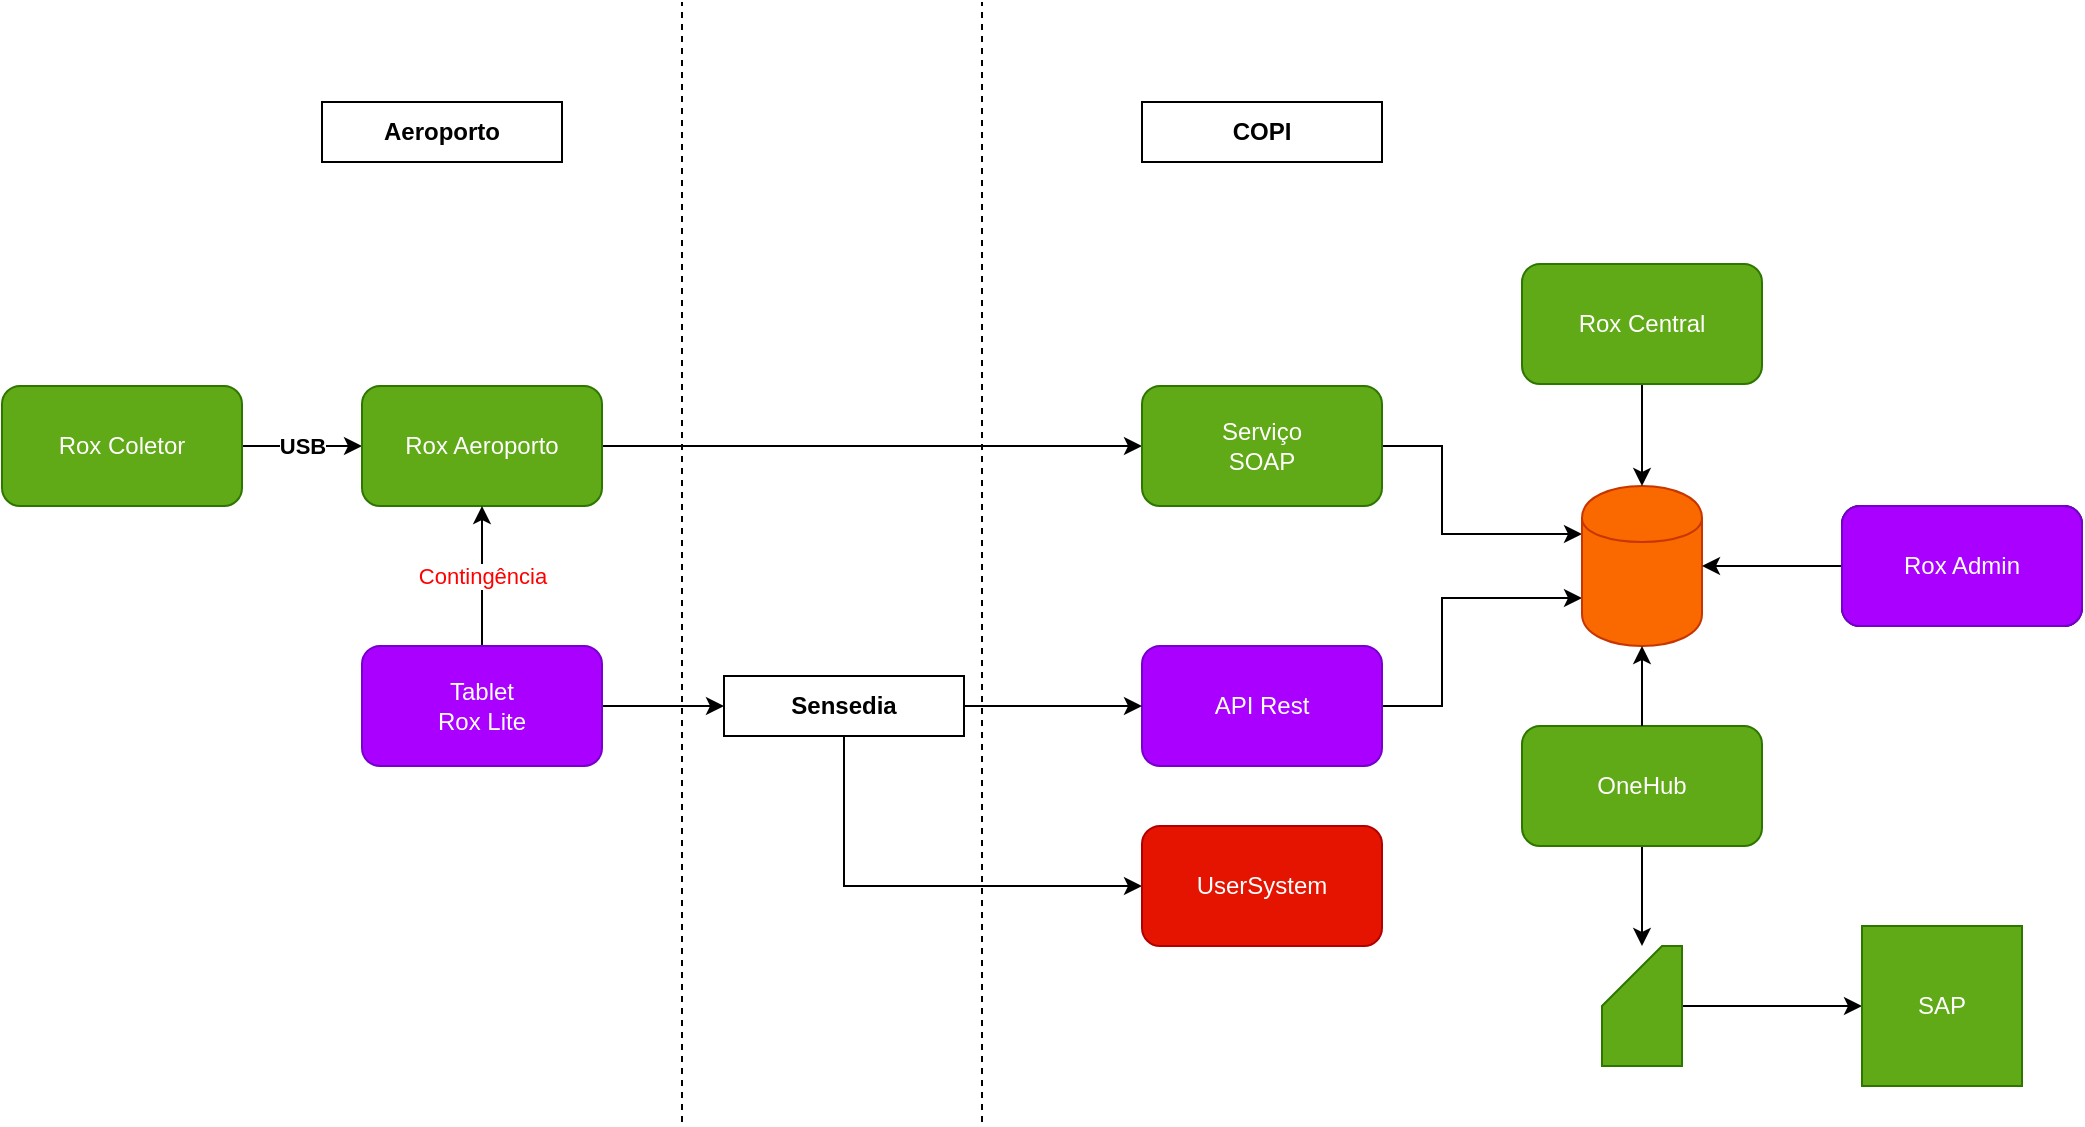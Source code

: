 <mxfile version="12.8.5" type="github" pages="2">
  <diagram id="HBN-gLy4DGY5trg6NG9f" name="COPI">
    <mxGraphModel dx="1157" dy="643" grid="1" gridSize="10" guides="1" tooltips="1" connect="1" arrows="1" fold="1" page="1" pageScale="1" pageWidth="827" pageHeight="1169" math="0" shadow="0">
      <root>
        <mxCell id="0" />
        <mxCell id="1" parent="0" />
        <mxCell id="v2nDp1qGAFyS5jZNKSWQ-3" value="USB" style="edgeStyle=orthogonalEdgeStyle;rounded=0;orthogonalLoop=1;jettySize=auto;html=1;entryX=0;entryY=0.5;entryDx=0;entryDy=0;fontStyle=1" parent="1" source="v2nDp1qGAFyS5jZNKSWQ-1" target="v2nDp1qGAFyS5jZNKSWQ-2" edge="1">
          <mxGeometry relative="1" as="geometry" />
        </mxCell>
        <mxCell id="v2nDp1qGAFyS5jZNKSWQ-1" value="Rox Coletor" style="rounded=1;whiteSpace=wrap;html=1;fillColor=#60a917;strokeColor=#2D7600;fontColor=#ffffff;" parent="1" vertex="1">
          <mxGeometry y="192" width="120" height="60" as="geometry" />
        </mxCell>
        <mxCell id="v2nDp1qGAFyS5jZNKSWQ-9" value="" style="edgeStyle=orthogonalEdgeStyle;rounded=0;orthogonalLoop=1;jettySize=auto;html=1;" parent="1" source="v2nDp1qGAFyS5jZNKSWQ-2" target="v2nDp1qGAFyS5jZNKSWQ-8" edge="1">
          <mxGeometry relative="1" as="geometry" />
        </mxCell>
        <mxCell id="v2nDp1qGAFyS5jZNKSWQ-2" value="Rox Aeroporto" style="rounded=1;whiteSpace=wrap;html=1;fillColor=#60a917;strokeColor=#2D7600;fontColor=#ffffff;" parent="1" vertex="1">
          <mxGeometry x="180" y="192" width="120" height="60" as="geometry" />
        </mxCell>
        <mxCell id="v2nDp1qGAFyS5jZNKSWQ-11" style="edgeStyle=orthogonalEdgeStyle;rounded=0;orthogonalLoop=1;jettySize=auto;html=1;entryX=0;entryY=0.3;entryDx=0;entryDy=0;" parent="1" source="v2nDp1qGAFyS5jZNKSWQ-8" target="v2nDp1qGAFyS5jZNKSWQ-10" edge="1">
          <mxGeometry relative="1" as="geometry">
            <Array as="points">
              <mxPoint x="720" y="222" />
              <mxPoint x="720" y="266" />
            </Array>
          </mxGeometry>
        </mxCell>
        <mxCell id="v2nDp1qGAFyS5jZNKSWQ-8" value="Serviço&lt;br&gt;SOAP" style="rounded=1;whiteSpace=wrap;html=1;fillColor=#60a917;strokeColor=#2D7600;fontColor=#ffffff;" parent="1" vertex="1">
          <mxGeometry x="570" y="192" width="120" height="60" as="geometry" />
        </mxCell>
        <mxCell id="v2nDp1qGAFyS5jZNKSWQ-5" value="&lt;font color=&quot;#ff0000&quot;&gt;Contingência&lt;/font&gt;" style="edgeStyle=orthogonalEdgeStyle;rounded=0;orthogonalLoop=1;jettySize=auto;html=1;entryX=0.5;entryY=1;entryDx=0;entryDy=0;exitX=0.5;exitY=0;exitDx=0;exitDy=0;" parent="1" source="y1wxd6aXt31F7q9Q3xNm-4" target="v2nDp1qGAFyS5jZNKSWQ-2" edge="1">
          <mxGeometry relative="1" as="geometry">
            <mxPoint x="130.067" y="322" as="sourcePoint" />
          </mxGeometry>
        </mxCell>
        <mxCell id="v2nDp1qGAFyS5jZNKSWQ-12" style="edgeStyle=orthogonalEdgeStyle;rounded=0;orthogonalLoop=1;jettySize=auto;html=1;entryX=0;entryY=0.7;entryDx=0;entryDy=0;" parent="1" source="v2nDp1qGAFyS5jZNKSWQ-6" target="v2nDp1qGAFyS5jZNKSWQ-10" edge="1">
          <mxGeometry relative="1" as="geometry">
            <Array as="points">
              <mxPoint x="720" y="352" />
              <mxPoint x="720" y="298" />
            </Array>
          </mxGeometry>
        </mxCell>
        <mxCell id="v2nDp1qGAFyS5jZNKSWQ-6" value="API Rest" style="rounded=1;whiteSpace=wrap;html=1;fillColor=#aa00ff;strokeColor=#7700CC;fontColor=#ffffff;" parent="1" vertex="1">
          <mxGeometry x="570" y="322" width="120" height="60" as="geometry" />
        </mxCell>
        <mxCell id="v2nDp1qGAFyS5jZNKSWQ-10" value="" style="shape=cylinder;whiteSpace=wrap;html=1;boundedLbl=1;backgroundOutline=1;fillColor=#fa6800;strokeColor=#C73500;fontColor=#ffffff;" parent="1" vertex="1">
          <mxGeometry x="790" y="242" width="60" height="80" as="geometry" />
        </mxCell>
        <mxCell id="v2nDp1qGAFyS5jZNKSWQ-13" value="" style="endArrow=none;dashed=1;html=1;" parent="1" edge="1">
          <mxGeometry width="50" height="50" relative="1" as="geometry">
            <mxPoint x="340" y="560" as="sourcePoint" />
            <mxPoint x="340" as="targetPoint" />
          </mxGeometry>
        </mxCell>
        <mxCell id="v2nDp1qGAFyS5jZNKSWQ-15" style="edgeStyle=orthogonalEdgeStyle;rounded=0;orthogonalLoop=1;jettySize=auto;html=1;entryX=0.5;entryY=0;entryDx=0;entryDy=0;" parent="1" source="v2nDp1qGAFyS5jZNKSWQ-14" target="v2nDp1qGAFyS5jZNKSWQ-10" edge="1">
          <mxGeometry relative="1" as="geometry" />
        </mxCell>
        <mxCell id="v2nDp1qGAFyS5jZNKSWQ-14" value="Rox Central" style="rounded=1;whiteSpace=wrap;html=1;fillColor=#60a917;strokeColor=#2D7600;fontColor=#ffffff;" parent="1" vertex="1">
          <mxGeometry x="760" y="131" width="120" height="60" as="geometry" />
        </mxCell>
        <mxCell id="v2nDp1qGAFyS5jZNKSWQ-17" style="edgeStyle=orthogonalEdgeStyle;rounded=0;orthogonalLoop=1;jettySize=auto;html=1;entryX=1;entryY=0.5;entryDx=0;entryDy=0;" parent="1" source="v2nDp1qGAFyS5jZNKSWQ-16" target="v2nDp1qGAFyS5jZNKSWQ-10" edge="1">
          <mxGeometry relative="1" as="geometry" />
        </mxCell>
        <mxCell id="v2nDp1qGAFyS5jZNKSWQ-16" value="Rox Admin" style="rounded=1;whiteSpace=wrap;html=1;" parent="1" vertex="1">
          <mxGeometry x="920" y="252" width="120" height="60" as="geometry" />
        </mxCell>
        <mxCell id="v2nDp1qGAFyS5jZNKSWQ-21" style="edgeStyle=orthogonalEdgeStyle;rounded=0;orthogonalLoop=1;jettySize=auto;html=1;" parent="1" source="v2nDp1qGAFyS5jZNKSWQ-18" target="v2nDp1qGAFyS5jZNKSWQ-20" edge="1">
          <mxGeometry relative="1" as="geometry" />
        </mxCell>
        <mxCell id="v2nDp1qGAFyS5jZNKSWQ-18" value="OneHub" style="rounded=1;whiteSpace=wrap;html=1;fillColor=#60a917;strokeColor=#2D7600;fontColor=#ffffff;" parent="1" vertex="1">
          <mxGeometry x="760" y="362" width="120" height="60" as="geometry" />
        </mxCell>
        <mxCell id="v2nDp1qGAFyS5jZNKSWQ-19" value="" style="endArrow=classic;html=1;exitX=0.5;exitY=0;exitDx=0;exitDy=0;" parent="1" source="v2nDp1qGAFyS5jZNKSWQ-18" target="v2nDp1qGAFyS5jZNKSWQ-10" edge="1">
          <mxGeometry width="50" height="50" relative="1" as="geometry">
            <mxPoint x="720" y="312" as="sourcePoint" />
            <mxPoint x="770" y="262" as="targetPoint" />
          </mxGeometry>
        </mxCell>
        <mxCell id="v2nDp1qGAFyS5jZNKSWQ-23" style="edgeStyle=orthogonalEdgeStyle;rounded=0;orthogonalLoop=1;jettySize=auto;html=1;entryX=0;entryY=0.5;entryDx=0;entryDy=0;" parent="1" source="v2nDp1qGAFyS5jZNKSWQ-20" target="v2nDp1qGAFyS5jZNKSWQ-22" edge="1">
          <mxGeometry relative="1" as="geometry" />
        </mxCell>
        <mxCell id="v2nDp1qGAFyS5jZNKSWQ-20" value="" style="shape=card;whiteSpace=wrap;html=1;fillColor=#60a917;strokeColor=#2D7600;fontColor=#ffffff;" parent="1" vertex="1">
          <mxGeometry x="800" y="472" width="40" height="60" as="geometry" />
        </mxCell>
        <mxCell id="v2nDp1qGAFyS5jZNKSWQ-22" value="SAP" style="whiteSpace=wrap;html=1;aspect=fixed;fillColor=#60a917;strokeColor=#2D7600;fontColor=#ffffff;" parent="1" vertex="1">
          <mxGeometry x="930" y="462" width="80" height="80" as="geometry" />
        </mxCell>
        <mxCell id="v2nDp1qGAFyS5jZNKSWQ-24" value="Rox Admin" style="rounded=1;whiteSpace=wrap;html=1;fillColor=#aa00ff;strokeColor=#7700CC;fontColor=#ffffff;" parent="1" vertex="1">
          <mxGeometry x="920" y="252" width="120" height="60" as="geometry" />
        </mxCell>
        <mxCell id="y1wxd6aXt31F7q9Q3xNm-2" value="COPI" style="rounded=0;whiteSpace=wrap;html=1;fontStyle=1" vertex="1" parent="1">
          <mxGeometry x="570" y="50" width="120" height="30" as="geometry" />
        </mxCell>
        <mxCell id="y1wxd6aXt31F7q9Q3xNm-3" value="Aeroporto" style="rounded=0;whiteSpace=wrap;html=1;fontStyle=1" vertex="1" parent="1">
          <mxGeometry x="160" y="50" width="120" height="30" as="geometry" />
        </mxCell>
        <mxCell id="y1wxd6aXt31F7q9Q3xNm-11" style="edgeStyle=orthogonalEdgeStyle;rounded=0;orthogonalLoop=1;jettySize=auto;html=1;" edge="1" parent="1" source="y1wxd6aXt31F7q9Q3xNm-4" target="y1wxd6aXt31F7q9Q3xNm-10">
          <mxGeometry relative="1" as="geometry" />
        </mxCell>
        <mxCell id="y1wxd6aXt31F7q9Q3xNm-4" value="Tablet&lt;br&gt;Rox Lite" style="rounded=1;whiteSpace=wrap;html=1;fillColor=#aa00ff;strokeColor=#7700CC;fontColor=#ffffff;" vertex="1" parent="1">
          <mxGeometry x="180" y="322" width="120" height="60" as="geometry" />
        </mxCell>
        <mxCell id="y1wxd6aXt31F7q9Q3xNm-9" value="" style="endArrow=none;dashed=1;html=1;" edge="1" parent="1">
          <mxGeometry width="50" height="50" relative="1" as="geometry">
            <mxPoint x="490" y="560" as="sourcePoint" />
            <mxPoint x="490" as="targetPoint" />
          </mxGeometry>
        </mxCell>
        <mxCell id="y1wxd6aXt31F7q9Q3xNm-12" style="edgeStyle=orthogonalEdgeStyle;rounded=0;orthogonalLoop=1;jettySize=auto;html=1;entryX=0;entryY=0.5;entryDx=0;entryDy=0;" edge="1" parent="1" source="y1wxd6aXt31F7q9Q3xNm-10" target="v2nDp1qGAFyS5jZNKSWQ-6">
          <mxGeometry relative="1" as="geometry" />
        </mxCell>
        <mxCell id="y1wxd6aXt31F7q9Q3xNm-14" style="edgeStyle=orthogonalEdgeStyle;rounded=0;orthogonalLoop=1;jettySize=auto;html=1;entryX=0;entryY=0.5;entryDx=0;entryDy=0;" edge="1" parent="1" source="y1wxd6aXt31F7q9Q3xNm-10" target="y1wxd6aXt31F7q9Q3xNm-13">
          <mxGeometry relative="1" as="geometry">
            <Array as="points">
              <mxPoint x="421" y="442" />
            </Array>
          </mxGeometry>
        </mxCell>
        <mxCell id="y1wxd6aXt31F7q9Q3xNm-10" value="Sensedia" style="rounded=0;whiteSpace=wrap;html=1;fontStyle=1" vertex="1" parent="1">
          <mxGeometry x="361" y="337" width="120" height="30" as="geometry" />
        </mxCell>
        <mxCell id="y1wxd6aXt31F7q9Q3xNm-13" value="UserSystem" style="rounded=1;whiteSpace=wrap;html=1;fillColor=#e51400;strokeColor=#B20000;fontColor=#ffffff;" vertex="1" parent="1">
          <mxGeometry x="570" y="412" width="120" height="60" as="geometry" />
        </mxCell>
      </root>
    </mxGraphModel>
  </diagram>
  <diagram id="IwQM_FUNT7c5y4yHUYGq" name="CLOUD">
    <mxGraphModel dx="1157" dy="643" grid="1" gridSize="10" guides="1" tooltips="1" connect="1" arrows="1" fold="1" page="1" pageScale="1" pageWidth="827" pageHeight="1169" math="0" shadow="0">
      <root>
        <mxCell id="tuHnQVB9gb893S6giRtR-0" />
        <mxCell id="tuHnQVB9gb893S6giRtR-1" parent="tuHnQVB9gb893S6giRtR-0" />
        <mxCell id="_k9G54wZYiWm9NZnMrjr-6" value="" style="edgeStyle=orthogonalEdgeStyle;rounded=0;orthogonalLoop=1;jettySize=auto;html=1;" edge="1" parent="tuHnQVB9gb893S6giRtR-1" source="_k9G54wZYiWm9NZnMrjr-0" target="_k9G54wZYiWm9NZnMrjr-3">
          <mxGeometry relative="1" as="geometry" />
        </mxCell>
        <mxCell id="_k9G54wZYiWm9NZnMrjr-0" value="Sensedia" style="rounded=0;whiteSpace=wrap;html=1;rotation=-90;" vertex="1" parent="tuHnQVB9gb893S6giRtR-1">
          <mxGeometry x="6" y="230.38" width="232.5" height="60" as="geometry" />
        </mxCell>
        <mxCell id="_k9G54wZYiWm9NZnMrjr-22" style="edgeStyle=orthogonalEdgeStyle;rounded=0;orthogonalLoop=1;jettySize=auto;html=1;entryX=0;entryY=0.5;entryDx=0;entryDy=0;" edge="1" parent="tuHnQVB9gb893S6giRtR-1" source="_k9G54wZYiWm9NZnMrjr-3" target="_k9G54wZYiWm9NZnMrjr-9">
          <mxGeometry relative="1" as="geometry" />
        </mxCell>
        <mxCell id="_k9G54wZYiWm9NZnMrjr-23" style="edgeStyle=orthogonalEdgeStyle;rounded=0;orthogonalLoop=1;jettySize=auto;html=1;" edge="1" parent="tuHnQVB9gb893S6giRtR-1" source="_k9G54wZYiWm9NZnMrjr-3" target="_k9G54wZYiWm9NZnMrjr-11">
          <mxGeometry relative="1" as="geometry" />
        </mxCell>
        <mxCell id="_k9G54wZYiWm9NZnMrjr-24" style="edgeStyle=orthogonalEdgeStyle;rounded=0;orthogonalLoop=1;jettySize=auto;html=1;exitX=0.5;exitY=1;exitDx=0;exitDy=0;" edge="1" parent="tuHnQVB9gb893S6giRtR-1" source="_k9G54wZYiWm9NZnMrjr-3" target="_k9G54wZYiWm9NZnMrjr-7">
          <mxGeometry relative="1" as="geometry" />
        </mxCell>
        <mxCell id="_k9G54wZYiWm9NZnMrjr-25" style="edgeStyle=orthogonalEdgeStyle;rounded=0;orthogonalLoop=1;jettySize=auto;html=1;" edge="1" parent="tuHnQVB9gb893S6giRtR-1" source="_k9G54wZYiWm9NZnMrjr-3" target="_k9G54wZYiWm9NZnMrjr-13">
          <mxGeometry relative="1" as="geometry" />
        </mxCell>
        <mxCell id="_k9G54wZYiWm9NZnMrjr-3" value="Frontdoor" style="rounded=0;whiteSpace=wrap;html=1;rotation=-90;" vertex="1" parent="tuHnQVB9gb893S6giRtR-1">
          <mxGeometry x="59.13" y="230.38" width="356.25" height="60" as="geometry" />
        </mxCell>
        <mxCell id="_k9G54wZYiWm9NZnMrjr-16" style="edgeStyle=orthogonalEdgeStyle;rounded=0;orthogonalLoop=1;jettySize=auto;html=1;" edge="1" parent="tuHnQVB9gb893S6giRtR-1" source="_k9G54wZYiWm9NZnMrjr-7" target="_k9G54wZYiWm9NZnMrjr-15">
          <mxGeometry relative="1" as="geometry" />
        </mxCell>
        <mxCell id="_k9G54wZYiWm9NZnMrjr-7" value="Rox SOAP&lt;br&gt;&lt;br&gt;.NET FF" style="rounded=1;whiteSpace=wrap;html=1;" vertex="1" parent="tuHnQVB9gb893S6giRtR-1">
          <mxGeometry x="347.25" y="80" width="120" height="60" as="geometry" />
        </mxCell>
        <mxCell id="_k9G54wZYiWm9NZnMrjr-8" value="Web APP" style="text;html=1;strokeColor=none;fillColor=none;align=center;verticalAlign=middle;whiteSpace=wrap;rounded=0;" vertex="1" parent="tuHnQVB9gb893S6giRtR-1">
          <mxGeometry x="347.25" y="60" width="70" height="20" as="geometry" />
        </mxCell>
        <mxCell id="_k9G54wZYiWm9NZnMrjr-17" style="edgeStyle=orthogonalEdgeStyle;rounded=0;orthogonalLoop=1;jettySize=auto;html=1;entryX=0;entryY=0.3;entryDx=0;entryDy=0;" edge="1" parent="tuHnQVB9gb893S6giRtR-1" source="_k9G54wZYiWm9NZnMrjr-9" target="_k9G54wZYiWm9NZnMrjr-15">
          <mxGeometry relative="1" as="geometry" />
        </mxCell>
        <mxCell id="_k9G54wZYiWm9NZnMrjr-9" value="Rox API Rest&lt;br&gt;&lt;br&gt;.NET Core" style="rounded=1;whiteSpace=wrap;html=1;" vertex="1" parent="tuHnQVB9gb893S6giRtR-1">
          <mxGeometry x="347.25" y="180" width="120" height="60" as="geometry" />
        </mxCell>
        <mxCell id="_k9G54wZYiWm9NZnMrjr-10" value="Web APP" style="text;html=1;strokeColor=none;fillColor=none;align=center;verticalAlign=middle;whiteSpace=wrap;rounded=0;" vertex="1" parent="tuHnQVB9gb893S6giRtR-1">
          <mxGeometry x="347.25" y="160" width="70" height="20" as="geometry" />
        </mxCell>
        <mxCell id="_k9G54wZYiWm9NZnMrjr-18" style="edgeStyle=orthogonalEdgeStyle;rounded=0;orthogonalLoop=1;jettySize=auto;html=1;entryX=0;entryY=0.7;entryDx=0;entryDy=0;" edge="1" parent="tuHnQVB9gb893S6giRtR-1" source="_k9G54wZYiWm9NZnMrjr-11" target="_k9G54wZYiWm9NZnMrjr-15">
          <mxGeometry relative="1" as="geometry" />
        </mxCell>
        <mxCell id="_k9G54wZYiWm9NZnMrjr-11" value="Rox Central Site&lt;br&gt;&lt;br&gt;.NET FF" style="rounded=1;whiteSpace=wrap;html=1;" vertex="1" parent="tuHnQVB9gb893S6giRtR-1">
          <mxGeometry x="347.25" y="280" width="120" height="60" as="geometry" />
        </mxCell>
        <mxCell id="_k9G54wZYiWm9NZnMrjr-12" value="Web APP" style="text;html=1;strokeColor=none;fillColor=none;align=center;verticalAlign=middle;whiteSpace=wrap;rounded=0;" vertex="1" parent="tuHnQVB9gb893S6giRtR-1">
          <mxGeometry x="347.25" y="260" width="70" height="20" as="geometry" />
        </mxCell>
        <mxCell id="_k9G54wZYiWm9NZnMrjr-19" style="edgeStyle=orthogonalEdgeStyle;rounded=0;orthogonalLoop=1;jettySize=auto;html=1;entryX=0.5;entryY=1;entryDx=0;entryDy=0;" edge="1" parent="tuHnQVB9gb893S6giRtR-1" source="_k9G54wZYiWm9NZnMrjr-13" target="_k9G54wZYiWm9NZnMrjr-15">
          <mxGeometry relative="1" as="geometry" />
        </mxCell>
        <mxCell id="_k9G54wZYiWm9NZnMrjr-13" value="Rox Lite Site&lt;br&gt;&lt;br&gt;.NET Core" style="rounded=1;whiteSpace=wrap;html=1;" vertex="1" parent="tuHnQVB9gb893S6giRtR-1">
          <mxGeometry x="347.25" y="380" width="120" height="60" as="geometry" />
        </mxCell>
        <mxCell id="_k9G54wZYiWm9NZnMrjr-14" value="Web APP" style="text;html=1;strokeColor=none;fillColor=none;align=center;verticalAlign=middle;whiteSpace=wrap;rounded=0;" vertex="1" parent="tuHnQVB9gb893S6giRtR-1">
          <mxGeometry x="347.25" y="360" width="70" height="20" as="geometry" />
        </mxCell>
        <mxCell id="_k9G54wZYiWm9NZnMrjr-15" value="ROX&lt;br&gt;SQL&lt;br&gt;2008" style="shape=cylinder;whiteSpace=wrap;html=1;boundedLbl=1;backgroundOutline=1;" vertex="1" parent="tuHnQVB9gb893S6giRtR-1">
          <mxGeometry x="577.25" y="220" width="60" height="80" as="geometry" />
        </mxCell>
        <mxCell id="_k9G54wZYiWm9NZnMrjr-28" style="edgeStyle=orthogonalEdgeStyle;rounded=0;orthogonalLoop=1;jettySize=auto;html=1;entryX=0.85;entryY=0.05;entryDx=0;entryDy=0;entryPerimeter=0;" edge="1" parent="tuHnQVB9gb893S6giRtR-1" source="_k9G54wZYiWm9NZnMrjr-26" target="_k9G54wZYiWm9NZnMrjr-15">
          <mxGeometry relative="1" as="geometry" />
        </mxCell>
        <mxCell id="_k9G54wZYiWm9NZnMrjr-31" value="MAP" style="edgeStyle=orthogonalEdgeStyle;rounded=0;orthogonalLoop=1;jettySize=auto;html=1;entryX=1;entryY=0.5;entryDx=0;entryDy=0;exitX=1;exitY=0.5;exitDx=0;exitDy=0;" edge="1" parent="tuHnQVB9gb893S6giRtR-1" source="_k9G54wZYiWm9NZnMrjr-26" target="_k9G54wZYiWm9NZnMrjr-29">
          <mxGeometry relative="1" as="geometry" />
        </mxCell>
        <mxCell id="_k9G54wZYiWm9NZnMrjr-26" value="OneHub&lt;br&gt;&lt;br&gt;.NET FF" style="rounded=1;whiteSpace=wrap;html=1;" vertex="1" parent="tuHnQVB9gb893S6giRtR-1">
          <mxGeometry x="666" y="80" width="120" height="60" as="geometry" />
        </mxCell>
        <mxCell id="_k9G54wZYiWm9NZnMrjr-27" value="VM W. Core ou Az. Actions" style="text;html=1;strokeColor=none;fillColor=none;align=center;verticalAlign=middle;whiteSpace=wrap;rounded=0;" vertex="1" parent="tuHnQVB9gb893S6giRtR-1">
          <mxGeometry x="651" y="60" width="150" height="20" as="geometry" />
        </mxCell>
        <mxCell id="_k9G54wZYiWm9NZnMrjr-29" value="Rox FS" style="rounded=1;whiteSpace=wrap;html=1;" vertex="1" parent="tuHnQVB9gb893S6giRtR-1">
          <mxGeometry x="666" y="310.38" width="120" height="60" as="geometry" />
        </mxCell>
        <mxCell id="_k9G54wZYiWm9NZnMrjr-30" value="Storage Account" style="text;html=1;strokeColor=none;fillColor=none;align=center;verticalAlign=middle;whiteSpace=wrap;rounded=0;" vertex="1" parent="tuHnQVB9gb893S6giRtR-1">
          <mxGeometry x="666" y="290.38" width="100" height="20" as="geometry" />
        </mxCell>
        <mxCell id="_k9G54wZYiWm9NZnMrjr-32" value="SHARED" style="rounded=0;whiteSpace=wrap;html=1;" vertex="1" parent="tuHnQVB9gb893S6giRtR-1">
          <mxGeometry x="666" y="370" width="120" height="20" as="geometry" />
        </mxCell>
        <mxCell id="fZ_F5Lr8PSrONS3gt1I7-1" value="SAP" style="rounded=1;whiteSpace=wrap;html=1;" vertex="1" parent="tuHnQVB9gb893S6giRtR-1">
          <mxGeometry x="666" y="530" width="120" height="30" as="geometry" />
        </mxCell>
        <mxCell id="fZ_F5Lr8PSrONS3gt1I7-3" style="edgeStyle=orthogonalEdgeStyle;rounded=0;orthogonalLoop=1;jettySize=auto;html=1;exitX=0.5;exitY=0;exitDx=0;exitDy=0;" edge="1" parent="tuHnQVB9gb893S6giRtR-1" source="fZ_F5Lr8PSrONS3gt1I7-2" target="_k9G54wZYiWm9NZnMrjr-32">
          <mxGeometry relative="1" as="geometry" />
        </mxCell>
        <mxCell id="fZ_F5Lr8PSrONS3gt1I7-2" value="UC4" style="rounded=1;whiteSpace=wrap;html=1;" vertex="1" parent="tuHnQVB9gb893S6giRtR-1">
          <mxGeometry x="666" y="480" width="120" height="30" as="geometry" />
        </mxCell>
      </root>
    </mxGraphModel>
  </diagram>
</mxfile>
